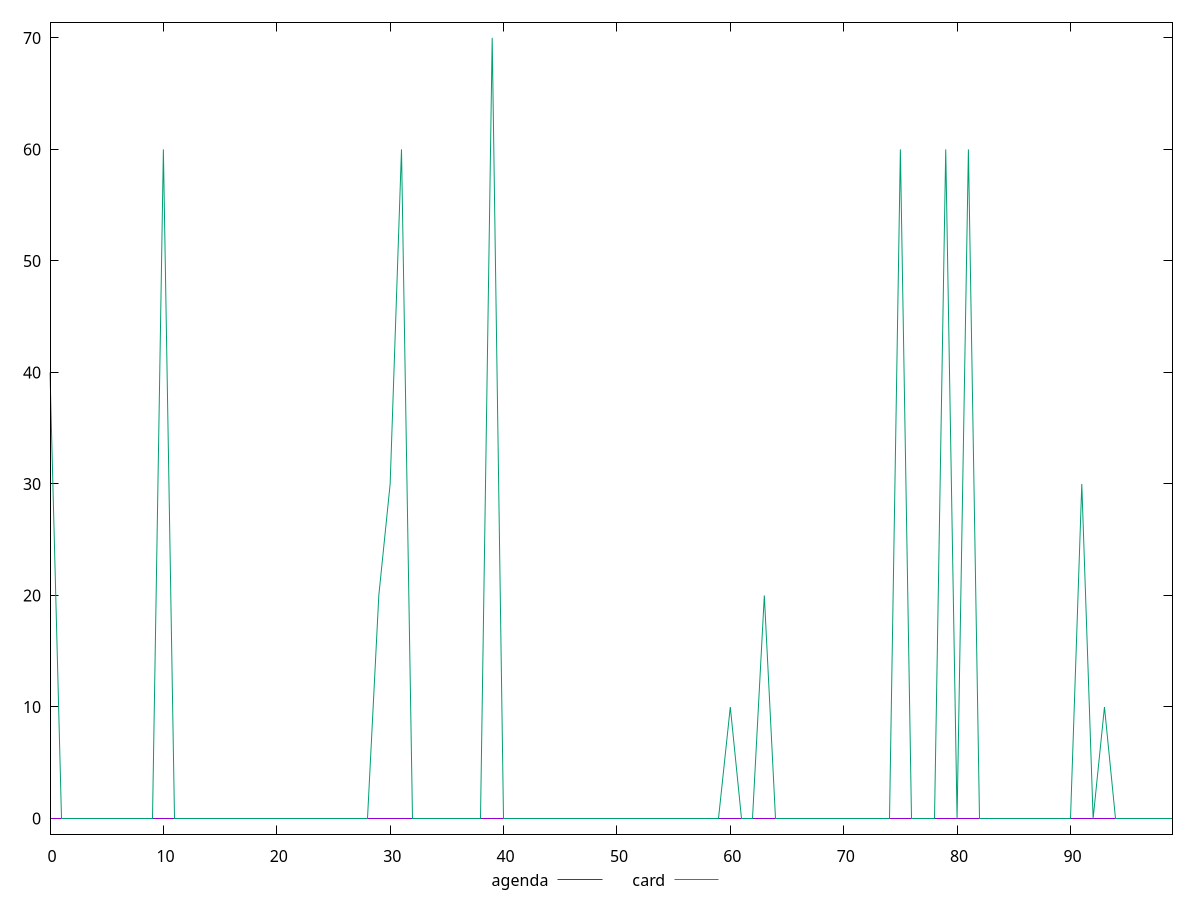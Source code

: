 reset

$agenda <<EOF
0 0
1 0
2 0
3 0
4 0
5 0
6 0
7 0
8 0
9 0
10 0
11 0
12 0
13 0
14 0
15 0
16 0
17 0
18 0
19 0
20 0
21 0
22 0
23 0
24 0
25 0
26 0
27 0
28 0
29 0
30 0
31 0
32 0
33 0
34 0
35 0
36 0
37 0
38 0
39 0
40 0
41 0
42 0
43 0
44 0
45 0
46 0
47 0
48 0
49 0
50 0
51 0
52 0
53 0
54 0
55 0
56 0
57 0
58 0
59 0
60 0
61 0
62 0
63 0
64 0
65 0
66 0
67 0
68 0
69 0
70 0
71 0
72 0
73 0
74 0
75 0
76 0
77 0
78 0
79 0
80 0
81 0
82 0
83 0
84 0
85 0
86 0
87 0
88 0
89 0
90 0
91 0
92 0
93 0
94 0
95 0
96 0
97 0
98 0
99 0
EOF

$card <<EOF
0 40
1 0
2 0
3 0
4 0
5 0
6 0
7 0
8 0
9 0
10 60
11 0
12 0
13 0
14 0
15 0
16 0
17 0
18 0
19 0
20 0
21 0
22 0
23 0
24 0
25 0
26 0
27 0
28 0
29 20
30 30
31 60
32 0
33 0
34 0
35 0
36 0
37 0
38 0
39 70
40 0
41 0
42 0
43 0
44 0
45 0
46 0
47 0
48 0
49 0
50 0
51 0
52 0
53 0
54 0
55 0
56 0
57 0
58 0
59 0
60 10
61 0
62 0
63 20
64 0
65 0
66 0
67 0
68 0
69 0
70 0
71 0
72 0
73 0
74 0
75 60
76 0
77 0
78 0
79 60
80 0
81 60
82 0
83 0
84 0
85 0
86 0
87 0
88 0
89 0
90 0
91 30
92 0
93 10
94 0
95 0
96 0
97 0
98 0
99 0
EOF

set key outside below
set xrange [0:99]
set yrange [-1.4000000000000001:71.4]
set trange [-1.4000000000000001:71.4]
set terminal svg size 640, 520 enhanced background rgb 'white'
set output "reports/report_00031_2021-02-24T23-18-18.084Z/unused-css-rules/comparison/line/1_vs_2.svg"

plot $agenda title "agenda" with line, \
     $card title "card" with line

reset
